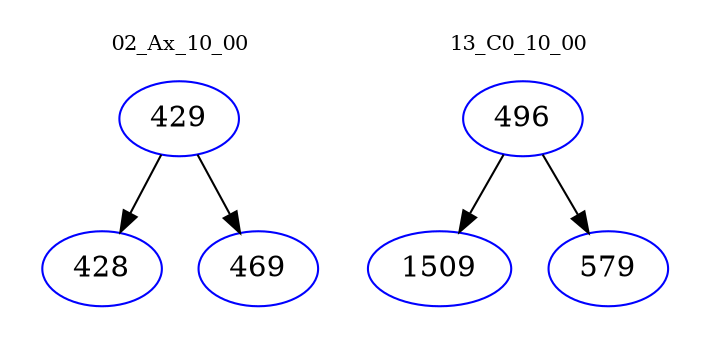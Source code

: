 digraph{
subgraph cluster_0 {
color = white
label = "02_Ax_10_00";
fontsize=10;
T0_429 [label="429", color="blue"]
T0_429 -> T0_428 [color="black"]
T0_428 [label="428", color="blue"]
T0_429 -> T0_469 [color="black"]
T0_469 [label="469", color="blue"]
}
subgraph cluster_1 {
color = white
label = "13_C0_10_00";
fontsize=10;
T1_496 [label="496", color="blue"]
T1_496 -> T1_1509 [color="black"]
T1_1509 [label="1509", color="blue"]
T1_496 -> T1_579 [color="black"]
T1_579 [label="579", color="blue"]
}
}
